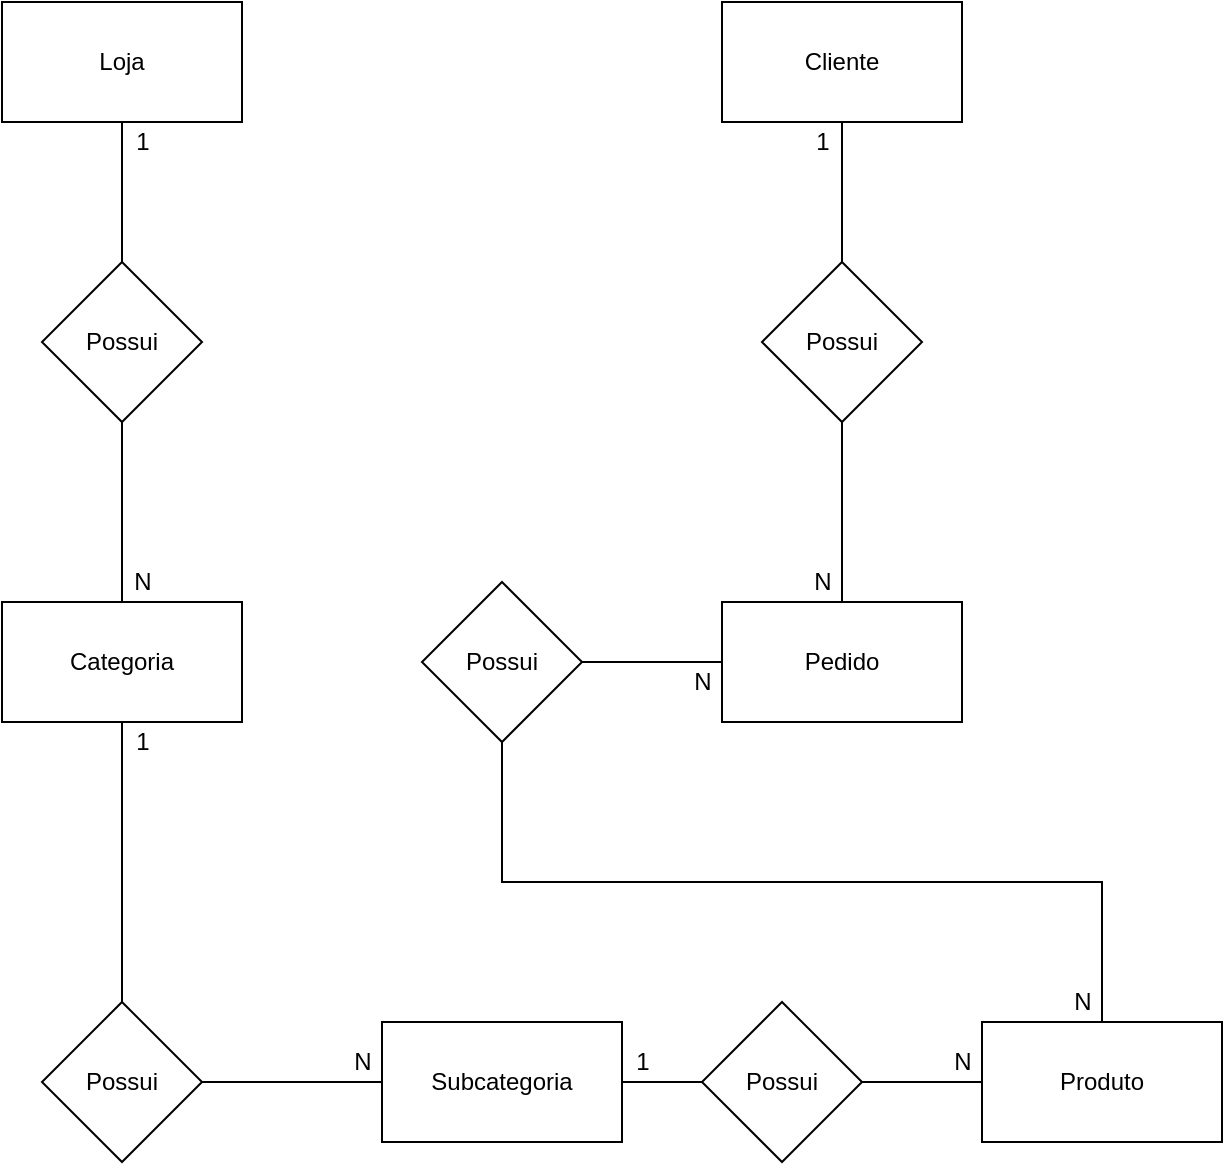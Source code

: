 <mxfile version="14.4.2" type="device" pages="2"><diagram id="4_qTYubP5-sMRr-ItQiJ" name="conceitual"><mxGraphModel dx="868" dy="450" grid="1" gridSize="10" guides="1" tooltips="1" connect="1" arrows="1" fold="1" page="1" pageScale="1" pageWidth="827" pageHeight="1169" math="0" shadow="0"><root><mxCell id="0"/><mxCell id="1" parent="0"/><mxCell id="COx2cx2EKJ0e541S9zk8-5" value="" style="edgeStyle=orthogonalEdgeStyle;rounded=0;orthogonalLoop=1;jettySize=auto;html=1;endArrow=none;endFill=0;" parent="1" source="COx2cx2EKJ0e541S9zk8-1" target="COx2cx2EKJ0e541S9zk8-4" edge="1"><mxGeometry relative="1" as="geometry"/></mxCell><mxCell id="COx2cx2EKJ0e541S9zk8-1" value="&lt;font style=&quot;vertical-align: inherit&quot;&gt;&lt;font style=&quot;vertical-align: inherit&quot;&gt;Loja&lt;/font&gt;&lt;/font&gt;" style="rounded=0;whiteSpace=wrap;html=1;" parent="1" vertex="1"><mxGeometry x="110" y="70" width="120" height="60" as="geometry"/></mxCell><mxCell id="COx2cx2EKJ0e541S9zk8-7" value="" style="edgeStyle=orthogonalEdgeStyle;rounded=0;orthogonalLoop=1;jettySize=auto;html=1;endArrow=none;endFill=0;" parent="1" source="COx2cx2EKJ0e541S9zk8-4" target="COx2cx2EKJ0e541S9zk8-6" edge="1"><mxGeometry relative="1" as="geometry"/></mxCell><mxCell id="COx2cx2EKJ0e541S9zk8-4" value="Possui" style="rhombus;whiteSpace=wrap;html=1;rounded=0;" parent="1" vertex="1"><mxGeometry x="130" y="200" width="80" height="80" as="geometry"/></mxCell><mxCell id="COx2cx2EKJ0e541S9zk8-9" value="" style="edgeStyle=orthogonalEdgeStyle;rounded=0;orthogonalLoop=1;jettySize=auto;html=1;endArrow=none;endFill=0;" parent="1" source="COx2cx2EKJ0e541S9zk8-6" target="COx2cx2EKJ0e541S9zk8-8" edge="1"><mxGeometry relative="1" as="geometry"/></mxCell><mxCell id="COx2cx2EKJ0e541S9zk8-6" value="Categoria" style="whiteSpace=wrap;html=1;rounded=0;" parent="1" vertex="1"><mxGeometry x="110" y="370" width="120" height="60" as="geometry"/></mxCell><mxCell id="COx2cx2EKJ0e541S9zk8-8" value="Possui" style="rhombus;whiteSpace=wrap;html=1;rounded=0;" parent="1" vertex="1"><mxGeometry x="130" y="570" width="80" height="80" as="geometry"/></mxCell><mxCell id="COx2cx2EKJ0e541S9zk8-15" value="" style="edgeStyle=orthogonalEdgeStyle;rounded=0;orthogonalLoop=1;jettySize=auto;html=1;endArrow=none;endFill=0;" parent="1" source="COx2cx2EKJ0e541S9zk8-10" target="COx2cx2EKJ0e541S9zk8-14" edge="1"><mxGeometry relative="1" as="geometry"/></mxCell><mxCell id="COx2cx2EKJ0e541S9zk8-10" value="Subcategoria" style="whiteSpace=wrap;html=1;rounded=0;" parent="1" vertex="1"><mxGeometry x="300" y="580" width="120" height="60" as="geometry"/></mxCell><mxCell id="COx2cx2EKJ0e541S9zk8-12" value="Produto" style="whiteSpace=wrap;html=1;rounded=0;" parent="1" vertex="1"><mxGeometry x="600" y="580" width="120" height="60" as="geometry"/></mxCell><mxCell id="COx2cx2EKJ0e541S9zk8-16" value="" style="edgeStyle=orthogonalEdgeStyle;rounded=0;orthogonalLoop=1;jettySize=auto;html=1;endArrow=none;endFill=0;" parent="1" source="COx2cx2EKJ0e541S9zk8-14" target="COx2cx2EKJ0e541S9zk8-12" edge="1"><mxGeometry relative="1" as="geometry"/></mxCell><mxCell id="COx2cx2EKJ0e541S9zk8-14" value="Possui" style="rhombus;whiteSpace=wrap;html=1;rounded=0;" parent="1" vertex="1"><mxGeometry x="460" y="570" width="80" height="80" as="geometry"/></mxCell><mxCell id="COx2cx2EKJ0e541S9zk8-29" value="" style="edgeStyle=orthogonalEdgeStyle;rounded=0;orthogonalLoop=1;jettySize=auto;html=1;endArrow=none;endFill=0;" parent="1" source="COx2cx2EKJ0e541S9zk8-26" target="COx2cx2EKJ0e541S9zk8-28" edge="1"><mxGeometry relative="1" as="geometry"/></mxCell><mxCell id="COx2cx2EKJ0e541S9zk8-26" value="Cliente" style="whiteSpace=wrap;html=1;rounded=0;" parent="1" vertex="1"><mxGeometry x="470" y="70" width="120" height="60" as="geometry"/></mxCell><mxCell id="COx2cx2EKJ0e541S9zk8-33" value="" style="edgeStyle=orthogonalEdgeStyle;rounded=0;orthogonalLoop=1;jettySize=auto;html=1;endArrow=none;endFill=0;" parent="1" source="COx2cx2EKJ0e541S9zk8-28" target="COx2cx2EKJ0e541S9zk8-32" edge="1"><mxGeometry relative="1" as="geometry"/></mxCell><mxCell id="COx2cx2EKJ0e541S9zk8-28" value="Possui" style="rhombus;whiteSpace=wrap;html=1;rounded=0;" parent="1" vertex="1"><mxGeometry x="490" y="200" width="80" height="80" as="geometry"/></mxCell><mxCell id="COx2cx2EKJ0e541S9zk8-35" value="" style="edgeStyle=orthogonalEdgeStyle;rounded=0;orthogonalLoop=1;jettySize=auto;html=1;endArrow=none;endFill=0;" parent="1" source="COx2cx2EKJ0e541S9zk8-32" target="COx2cx2EKJ0e541S9zk8-34" edge="1"><mxGeometry relative="1" as="geometry"/></mxCell><mxCell id="COx2cx2EKJ0e541S9zk8-32" value="Pedido" style="whiteSpace=wrap;html=1;rounded=0;" parent="1" vertex="1"><mxGeometry x="470" y="370" width="120" height="60" as="geometry"/></mxCell><mxCell id="COx2cx2EKJ0e541S9zk8-44" style="edgeStyle=orthogonalEdgeStyle;rounded=0;orthogonalLoop=1;jettySize=auto;html=1;entryX=0.5;entryY=0;entryDx=0;entryDy=0;endArrow=none;endFill=0;" parent="1" source="COx2cx2EKJ0e541S9zk8-34" target="COx2cx2EKJ0e541S9zk8-12" edge="1"><mxGeometry relative="1" as="geometry"><Array as="points"><mxPoint x="360" y="510"/><mxPoint x="660" y="510"/></Array></mxGeometry></mxCell><mxCell id="COx2cx2EKJ0e541S9zk8-34" value="Possui" style="rhombus;whiteSpace=wrap;html=1;rounded=0;" parent="1" vertex="1"><mxGeometry x="320" y="360" width="80" height="80" as="geometry"/></mxCell><mxCell id="COx2cx2EKJ0e541S9zk8-39" value="N" style="text;html=1;align=center;verticalAlign=middle;resizable=0;points=[];autosize=1;" parent="1" vertex="1"><mxGeometry x="170" y="350" width="20" height="20" as="geometry"/></mxCell><mxCell id="COx2cx2EKJ0e541S9zk8-41" value="N" style="text;html=1;align=center;verticalAlign=middle;resizable=0;points=[];autosize=1;" parent="1" vertex="1"><mxGeometry x="580" y="590" width="20" height="20" as="geometry"/></mxCell><mxCell id="COx2cx2EKJ0e541S9zk8-42" value="N" style="text;html=1;align=center;verticalAlign=middle;resizable=0;points=[];autosize=1;" parent="1" vertex="1"><mxGeometry x="510" y="350" width="20" height="20" as="geometry"/></mxCell><mxCell id="COx2cx2EKJ0e541S9zk8-40" value="N" style="text;html=1;align=center;verticalAlign=middle;resizable=0;points=[];autosize=1;" parent="1" vertex="1"><mxGeometry x="280" y="590" width="20" height="20" as="geometry"/></mxCell><mxCell id="COx2cx2EKJ0e541S9zk8-43" value="" style="edgeStyle=orthogonalEdgeStyle;rounded=0;orthogonalLoop=1;jettySize=auto;html=1;endArrow=none;endFill=0;" parent="1" source="COx2cx2EKJ0e541S9zk8-8" target="COx2cx2EKJ0e541S9zk8-10" edge="1"><mxGeometry relative="1" as="geometry"><mxPoint x="210" y="610" as="sourcePoint"/><mxPoint x="300" y="610" as="targetPoint"/><Array as="points"><mxPoint x="280" y="610"/><mxPoint x="280" y="610"/></Array></mxGeometry></mxCell><mxCell id="COx2cx2EKJ0e541S9zk8-45" value="1" style="text;html=1;align=center;verticalAlign=middle;resizable=0;points=[];autosize=1;" parent="1" vertex="1"><mxGeometry x="510" y="130" width="20" height="20" as="geometry"/></mxCell><mxCell id="Eb8zVnzREfkgS3476iha-1" value="1" style="text;html=1;align=center;verticalAlign=middle;resizable=0;points=[];autosize=1;" parent="1" vertex="1"><mxGeometry x="170" y="130" width="20" height="20" as="geometry"/></mxCell><mxCell id="Eb8zVnzREfkgS3476iha-2" value="1" style="text;html=1;align=center;verticalAlign=middle;resizable=0;points=[];autosize=1;" parent="1" vertex="1"><mxGeometry x="170" y="430" width="20" height="20" as="geometry"/></mxCell><mxCell id="Eb8zVnzREfkgS3476iha-3" value="1" style="text;html=1;align=center;verticalAlign=middle;resizable=0;points=[];autosize=1;" parent="1" vertex="1"><mxGeometry x="420" y="590" width="20" height="20" as="geometry"/></mxCell><mxCell id="Eb8zVnzREfkgS3476iha-4" value="N" style="text;html=1;align=center;verticalAlign=middle;resizable=0;points=[];autosize=1;" parent="1" vertex="1"><mxGeometry x="640" y="560" width="20" height="20" as="geometry"/></mxCell><mxCell id="Eb8zVnzREfkgS3476iha-6" value="N" style="text;html=1;align=center;verticalAlign=middle;resizable=0;points=[];autosize=1;" parent="1" vertex="1"><mxGeometry x="450" y="400" width="20" height="20" as="geometry"/></mxCell></root></mxGraphModel></diagram><diagram id="rpBZVa1IfakZXjUuaMrE" name="logico"><mxGraphModel dx="868" dy="450" grid="1" gridSize="10" guides="1" tooltips="1" connect="1" arrows="1" fold="1" page="1" pageScale="1" pageWidth="827" pageHeight="1169" math="0" shadow="0"><root><mxCell id="q3jKELy730ig8HSd0ehE-0"/><mxCell id="q3jKELy730ig8HSd0ehE-1" parent="q3jKELy730ig8HSd0ehE-0"/><mxCell id="q3jKELy730ig8HSd0ehE-2" value="Loja" style="shape=table;startSize=30;container=1;collapsible=1;childLayout=tableLayout;fixedRows=1;rowLines=0;fontStyle=1;align=center;resizeLast=1;" parent="q3jKELy730ig8HSd0ehE-1" vertex="1"><mxGeometry x="80" y="40" width="180" height="190" as="geometry"/></mxCell><mxCell id="q3jKELy730ig8HSd0ehE-3" value="" style="shape=partialRectangle;collapsible=0;dropTarget=0;pointerEvents=0;fillColor=none;top=0;left=0;bottom=1;right=0;points=[[0,0.5],[1,0.5]];portConstraint=eastwest;" parent="q3jKELy730ig8HSd0ehE-2" vertex="1"><mxGeometry y="30" width="180" height="30" as="geometry"/></mxCell><mxCell id="q3jKELy730ig8HSd0ehE-4" value="PK" style="shape=partialRectangle;connectable=0;fillColor=none;top=0;left=0;bottom=0;right=0;fontStyle=1;overflow=hidden;" parent="q3jKELy730ig8HSd0ehE-3" vertex="1"><mxGeometry width="30" height="30" as="geometry"/></mxCell><mxCell id="q3jKELy730ig8HSd0ehE-5" value="idLoja" style="shape=partialRectangle;connectable=0;fillColor=none;top=0;left=0;bottom=0;right=0;align=left;spacingLeft=6;fontStyle=1;overflow=hidden;" parent="q3jKELy730ig8HSd0ehE-3" vertex="1"><mxGeometry x="30" width="150" height="30" as="geometry"/></mxCell><mxCell id="q3jKELy730ig8HSd0ehE-6" value="" style="shape=partialRectangle;collapsible=0;dropTarget=0;pointerEvents=0;fillColor=none;top=0;left=0;bottom=0;right=0;points=[[0,0.5],[1,0.5]];portConstraint=eastwest;" parent="q3jKELy730ig8HSd0ehE-2" vertex="1"><mxGeometry y="60" width="180" height="30" as="geometry"/></mxCell><mxCell id="q3jKELy730ig8HSd0ehE-7" value="" style="shape=partialRectangle;connectable=0;fillColor=none;top=0;left=0;bottom=0;right=0;editable=1;overflow=hidden;" parent="q3jKELy730ig8HSd0ehE-6" vertex="1"><mxGeometry width="30" height="30" as="geometry"/></mxCell><mxCell id="q3jKELy730ig8HSd0ehE-8" value="Nome" style="shape=partialRectangle;connectable=0;fillColor=none;top=0;left=0;bottom=0;right=0;align=left;spacingLeft=6;overflow=hidden;" parent="q3jKELy730ig8HSd0ehE-6" vertex="1"><mxGeometry x="30" width="150" height="30" as="geometry"/></mxCell><mxCell id="q3jKELy730ig8HSd0ehE-9" value="" style="shape=partialRectangle;collapsible=0;dropTarget=0;pointerEvents=0;fillColor=none;top=0;left=0;bottom=0;right=0;points=[[0,0.5],[1,0.5]];portConstraint=eastwest;" parent="q3jKELy730ig8HSd0ehE-2" vertex="1"><mxGeometry y="90" width="180" height="30" as="geometry"/></mxCell><mxCell id="q3jKELy730ig8HSd0ehE-10" value="" style="shape=partialRectangle;connectable=0;fillColor=none;top=0;left=0;bottom=0;right=0;editable=1;overflow=hidden;" parent="q3jKELy730ig8HSd0ehE-9" vertex="1"><mxGeometry width="30" height="30" as="geometry"/></mxCell><mxCell id="q3jKELy730ig8HSd0ehE-11" value="Endereco" style="shape=partialRectangle;connectable=0;fillColor=none;top=0;left=0;bottom=0;right=0;align=left;spacingLeft=6;overflow=hidden;" parent="q3jKELy730ig8HSd0ehE-9" vertex="1"><mxGeometry x="30" width="150" height="30" as="geometry"/></mxCell><mxCell id="q3jKELy730ig8HSd0ehE-12" value="" style="shape=partialRectangle;collapsible=0;dropTarget=0;pointerEvents=0;fillColor=none;top=0;left=0;bottom=0;right=0;points=[[0,0.5],[1,0.5]];portConstraint=eastwest;" parent="q3jKELy730ig8HSd0ehE-2" vertex="1"><mxGeometry y="120" width="180" height="30" as="geometry"/></mxCell><mxCell id="q3jKELy730ig8HSd0ehE-13" value="" style="shape=partialRectangle;connectable=0;fillColor=none;top=0;left=0;bottom=0;right=0;editable=1;overflow=hidden;" parent="q3jKELy730ig8HSd0ehE-12" vertex="1"><mxGeometry width="30" height="30" as="geometry"/></mxCell><mxCell id="q3jKELy730ig8HSd0ehE-14" value="Telefone" style="shape=partialRectangle;connectable=0;fillColor=none;top=0;left=0;bottom=0;right=0;align=left;spacingLeft=6;overflow=hidden;" parent="q3jKELy730ig8HSd0ehE-12" vertex="1"><mxGeometry x="30" width="150" height="30" as="geometry"/></mxCell><mxCell id="q3jKELy730ig8HSd0ehE-28" value="" style="shape=partialRectangle;collapsible=0;dropTarget=0;pointerEvents=0;fillColor=none;top=0;left=0;bottom=0;right=0;points=[[0,0.5],[1,0.5]];portConstraint=eastwest;" parent="q3jKELy730ig8HSd0ehE-2" vertex="1"><mxGeometry y="150" width="180" height="30" as="geometry"/></mxCell><mxCell id="q3jKELy730ig8HSd0ehE-29" value="" style="shape=partialRectangle;connectable=0;fillColor=none;top=0;left=0;bottom=0;right=0;editable=1;overflow=hidden;" parent="q3jKELy730ig8HSd0ehE-28" vertex="1"><mxGeometry width="30" height="30" as="geometry"/></mxCell><mxCell id="q3jKELy730ig8HSd0ehE-30" value="CNPJ" style="shape=partialRectangle;connectable=0;fillColor=none;top=0;left=0;bottom=0;right=0;align=left;spacingLeft=6;overflow=hidden;" parent="q3jKELy730ig8HSd0ehE-28" vertex="1"><mxGeometry x="30" width="150" height="30" as="geometry"/></mxCell><mxCell id="q3jKELy730ig8HSd0ehE-15" value="Categoria" style="shape=table;startSize=30;container=1;collapsible=1;childLayout=tableLayout;fixedRows=1;rowLines=0;fontStyle=1;align=center;resizeLast=1;" parent="q3jKELy730ig8HSd0ehE-1" vertex="1"><mxGeometry x="340" y="40" width="180" height="130" as="geometry"/></mxCell><mxCell id="q3jKELy730ig8HSd0ehE-16" value="" style="shape=partialRectangle;collapsible=0;dropTarget=0;pointerEvents=0;fillColor=none;top=0;left=0;bottom=0;right=0;points=[[0,0.5],[1,0.5]];portConstraint=eastwest;" parent="q3jKELy730ig8HSd0ehE-15" vertex="1"><mxGeometry y="30" width="180" height="30" as="geometry"/></mxCell><mxCell id="q3jKELy730ig8HSd0ehE-17" value="PK" style="shape=partialRectangle;connectable=0;fillColor=none;top=0;left=0;bottom=0;right=0;fontStyle=1;overflow=hidden;" parent="q3jKELy730ig8HSd0ehE-16" vertex="1"><mxGeometry width="60" height="30" as="geometry"/></mxCell><mxCell id="q3jKELy730ig8HSd0ehE-18" value="idCategoria" style="shape=partialRectangle;connectable=0;fillColor=none;top=0;left=0;bottom=0;right=0;align=left;spacingLeft=6;fontStyle=1;overflow=hidden;" parent="q3jKELy730ig8HSd0ehE-16" vertex="1"><mxGeometry x="60" width="120" height="30" as="geometry"/></mxCell><mxCell id="q3jKELy730ig8HSd0ehE-31" value="" style="shape=partialRectangle;collapsible=0;dropTarget=0;pointerEvents=0;fillColor=none;top=0;left=0;bottom=0;right=0;points=[[0,0.5],[1,0.5]];portConstraint=eastwest;" parent="q3jKELy730ig8HSd0ehE-15" vertex="1"><mxGeometry y="60" width="180" height="30" as="geometry"/></mxCell><mxCell id="q3jKELy730ig8HSd0ehE-32" value="FK" style="shape=partialRectangle;connectable=0;fillColor=none;top=0;left=0;bottom=0;right=0;fontStyle=1;overflow=hidden;" parent="q3jKELy730ig8HSd0ehE-31" vertex="1"><mxGeometry width="60" height="30" as="geometry"/></mxCell><mxCell id="q3jKELy730ig8HSd0ehE-33" value="idLoja" style="shape=partialRectangle;connectable=0;fillColor=none;top=0;left=0;bottom=0;right=0;align=left;spacingLeft=6;fontStyle=1;overflow=hidden;" parent="q3jKELy730ig8HSd0ehE-31" vertex="1"><mxGeometry x="60" width="120" height="30" as="geometry"/></mxCell><mxCell id="q3jKELy730ig8HSd0ehE-22" value="" style="shape=partialRectangle;collapsible=0;dropTarget=0;pointerEvents=0;fillColor=none;top=0;left=0;bottom=0;right=0;points=[[0,0.5],[1,0.5]];portConstraint=eastwest;" parent="q3jKELy730ig8HSd0ehE-15" vertex="1"><mxGeometry y="90" width="180" height="30" as="geometry"/></mxCell><mxCell id="q3jKELy730ig8HSd0ehE-23" value="" style="shape=partialRectangle;connectable=0;fillColor=none;top=0;left=0;bottom=0;right=0;editable=1;overflow=hidden;" parent="q3jKELy730ig8HSd0ehE-22" vertex="1"><mxGeometry width="60" height="30" as="geometry"/></mxCell><mxCell id="q3jKELy730ig8HSd0ehE-24" value="NomeCat" style="shape=partialRectangle;connectable=0;fillColor=none;top=0;left=0;bottom=0;right=0;align=left;spacingLeft=6;overflow=hidden;" parent="q3jKELy730ig8HSd0ehE-22" vertex="1"><mxGeometry x="60" width="120" height="30" as="geometry"/></mxCell><mxCell id="q3jKELy730ig8HSd0ehE-34" value="SubCategoria" style="shape=table;startSize=30;container=1;collapsible=1;childLayout=tableLayout;fixedRows=1;rowLines=0;fontStyle=1;align=center;resizeLast=1;" parent="q3jKELy730ig8HSd0ehE-1" vertex="1"><mxGeometry x="580" y="40" width="180" height="130" as="geometry"/></mxCell><mxCell id="q3jKELy730ig8HSd0ehE-35" value="" style="shape=partialRectangle;collapsible=0;dropTarget=0;pointerEvents=0;fillColor=none;top=0;left=0;bottom=0;right=0;points=[[0,0.5],[1,0.5]];portConstraint=eastwest;" parent="q3jKELy730ig8HSd0ehE-34" vertex="1"><mxGeometry y="30" width="180" height="30" as="geometry"/></mxCell><mxCell id="q3jKELy730ig8HSd0ehE-36" value="PK" style="shape=partialRectangle;connectable=0;fillColor=none;top=0;left=0;bottom=0;right=0;fontStyle=1;overflow=hidden;" parent="q3jKELy730ig8HSd0ehE-35" vertex="1"><mxGeometry width="60" height="30" as="geometry"/></mxCell><mxCell id="q3jKELy730ig8HSd0ehE-37" value="idSubCategoria" style="shape=partialRectangle;connectable=0;fillColor=none;top=0;left=0;bottom=0;right=0;align=left;spacingLeft=6;fontStyle=1;overflow=hidden;" parent="q3jKELy730ig8HSd0ehE-35" vertex="1"><mxGeometry x="60" width="120" height="30" as="geometry"/></mxCell><mxCell id="BycWDctdlQ0SieaxGO3T-3" value="" style="shape=partialRectangle;collapsible=0;dropTarget=0;pointerEvents=0;fillColor=none;top=0;left=0;bottom=0;right=0;points=[[0,0.5],[1,0.5]];portConstraint=eastwest;" vertex="1" parent="q3jKELy730ig8HSd0ehE-34"><mxGeometry y="60" width="180" height="30" as="geometry"/></mxCell><mxCell id="BycWDctdlQ0SieaxGO3T-4" value="FK" style="shape=partialRectangle;connectable=0;fillColor=none;top=0;left=0;bottom=0;right=0;fontStyle=1;overflow=hidden;" vertex="1" parent="BycWDctdlQ0SieaxGO3T-3"><mxGeometry width="60" height="30" as="geometry"/></mxCell><mxCell id="BycWDctdlQ0SieaxGO3T-5" value="idCategoria" style="shape=partialRectangle;connectable=0;fillColor=none;top=0;left=0;bottom=0;right=0;align=left;spacingLeft=6;fontStyle=1;overflow=hidden;" vertex="1" parent="BycWDctdlQ0SieaxGO3T-3"><mxGeometry x="60" width="120" height="30" as="geometry"/></mxCell><mxCell id="q3jKELy730ig8HSd0ehE-41" value="" style="shape=partialRectangle;collapsible=0;dropTarget=0;pointerEvents=0;fillColor=none;top=0;left=0;bottom=0;right=0;points=[[0,0.5],[1,0.5]];portConstraint=eastwest;" parent="q3jKELy730ig8HSd0ehE-34" vertex="1"><mxGeometry y="90" width="180" height="30" as="geometry"/></mxCell><mxCell id="q3jKELy730ig8HSd0ehE-42" value="" style="shape=partialRectangle;connectable=0;fillColor=none;top=0;left=0;bottom=0;right=0;editable=1;overflow=hidden;" parent="q3jKELy730ig8HSd0ehE-41" vertex="1"><mxGeometry width="60" height="30" as="geometry"/></mxCell><mxCell id="q3jKELy730ig8HSd0ehE-43" value="nomeSubCategoria" style="shape=partialRectangle;connectable=0;fillColor=none;top=0;left=0;bottom=0;right=0;align=left;spacingLeft=6;overflow=hidden;" parent="q3jKELy730ig8HSd0ehE-41" vertex="1"><mxGeometry x="60" width="120" height="30" as="geometry"/></mxCell><mxCell id="q3jKELy730ig8HSd0ehE-47" value="Cliente" style="shape=table;startSize=30;container=1;collapsible=1;childLayout=tableLayout;fixedRows=1;rowLines=0;fontStyle=1;align=center;resizeLast=1;" parent="q3jKELy730ig8HSd0ehE-1" vertex="1"><mxGeometry x="80" y="260" width="180" height="190" as="geometry"/></mxCell><mxCell id="q3jKELy730ig8HSd0ehE-48" value="" style="shape=partialRectangle;collapsible=0;dropTarget=0;pointerEvents=0;fillColor=none;top=0;left=0;bottom=0;right=0;points=[[0,0.5],[1,0.5]];portConstraint=eastwest;" parent="q3jKELy730ig8HSd0ehE-47" vertex="1"><mxGeometry y="30" width="180" height="30" as="geometry"/></mxCell><mxCell id="q3jKELy730ig8HSd0ehE-49" value="PK" style="shape=partialRectangle;connectable=0;fillColor=none;top=0;left=0;bottom=0;right=0;fontStyle=1;overflow=hidden;" parent="q3jKELy730ig8HSd0ehE-48" vertex="1"><mxGeometry width="60" height="30" as="geometry"/></mxCell><mxCell id="q3jKELy730ig8HSd0ehE-50" value="idCliente" style="shape=partialRectangle;connectable=0;fillColor=none;top=0;left=0;bottom=0;right=0;align=left;spacingLeft=6;fontStyle=1;overflow=hidden;" parent="q3jKELy730ig8HSd0ehE-48" vertex="1"><mxGeometry x="60" width="120" height="30" as="geometry"/></mxCell><mxCell id="q3jKELy730ig8HSd0ehE-54" value="" style="shape=partialRectangle;collapsible=0;dropTarget=0;pointerEvents=0;fillColor=none;top=0;left=0;bottom=0;right=0;points=[[0,0.5],[1,0.5]];portConstraint=eastwest;" parent="q3jKELy730ig8HSd0ehE-47" vertex="1"><mxGeometry y="60" width="180" height="30" as="geometry"/></mxCell><mxCell id="q3jKELy730ig8HSd0ehE-55" value="" style="shape=partialRectangle;connectable=0;fillColor=none;top=0;left=0;bottom=0;right=0;editable=1;overflow=hidden;" parent="q3jKELy730ig8HSd0ehE-54" vertex="1"><mxGeometry width="60" height="30" as="geometry"/></mxCell><mxCell id="q3jKELy730ig8HSd0ehE-56" value="nomeCliente" style="shape=partialRectangle;connectable=0;fillColor=none;top=0;left=0;bottom=0;right=0;align=left;spacingLeft=6;overflow=hidden;" parent="q3jKELy730ig8HSd0ehE-54" vertex="1"><mxGeometry x="60" width="120" height="30" as="geometry"/></mxCell><mxCell id="q3jKELy730ig8HSd0ehE-57" value="" style="shape=partialRectangle;collapsible=0;dropTarget=0;pointerEvents=0;fillColor=none;top=0;left=0;bottom=0;right=0;points=[[0,0.5],[1,0.5]];portConstraint=eastwest;" parent="q3jKELy730ig8HSd0ehE-47" vertex="1"><mxGeometry y="90" width="180" height="30" as="geometry"/></mxCell><mxCell id="q3jKELy730ig8HSd0ehE-58" value="" style="shape=partialRectangle;connectable=0;fillColor=none;top=0;left=0;bottom=0;right=0;editable=1;overflow=hidden;" parent="q3jKELy730ig8HSd0ehE-57" vertex="1"><mxGeometry width="60" height="30" as="geometry"/></mxCell><mxCell id="q3jKELy730ig8HSd0ehE-59" value="RG" style="shape=partialRectangle;connectable=0;fillColor=none;top=0;left=0;bottom=0;right=0;align=left;spacingLeft=6;overflow=hidden;" parent="q3jKELy730ig8HSd0ehE-57" vertex="1"><mxGeometry x="60" width="120" height="30" as="geometry"/></mxCell><mxCell id="q3jKELy730ig8HSd0ehE-61" value="" style="shape=partialRectangle;collapsible=0;dropTarget=0;pointerEvents=0;fillColor=none;top=0;left=0;bottom=0;right=0;points=[[0,0.5],[1,0.5]];portConstraint=eastwest;" parent="q3jKELy730ig8HSd0ehE-47" vertex="1"><mxGeometry y="120" width="180" height="30" as="geometry"/></mxCell><mxCell id="q3jKELy730ig8HSd0ehE-62" value="" style="shape=partialRectangle;connectable=0;fillColor=none;top=0;left=0;bottom=0;right=0;editable=1;overflow=hidden;" parent="q3jKELy730ig8HSd0ehE-61" vertex="1"><mxGeometry width="60" height="30" as="geometry"/></mxCell><mxCell id="q3jKELy730ig8HSd0ehE-63" value="Telefone" style="shape=partialRectangle;connectable=0;fillColor=none;top=0;left=0;bottom=0;right=0;align=left;spacingLeft=6;overflow=hidden;" parent="q3jKELy730ig8HSd0ehE-61" vertex="1"><mxGeometry x="60" width="120" height="30" as="geometry"/></mxCell><mxCell id="q3jKELy730ig8HSd0ehE-64" value="" style="shape=partialRectangle;collapsible=0;dropTarget=0;pointerEvents=0;fillColor=none;top=0;left=0;bottom=0;right=0;points=[[0,0.5],[1,0.5]];portConstraint=eastwest;" parent="q3jKELy730ig8HSd0ehE-47" vertex="1"><mxGeometry y="150" width="180" height="30" as="geometry"/></mxCell><mxCell id="q3jKELy730ig8HSd0ehE-65" value="" style="shape=partialRectangle;connectable=0;fillColor=none;top=0;left=0;bottom=0;right=0;editable=1;overflow=hidden;" parent="q3jKELy730ig8HSd0ehE-64" vertex="1"><mxGeometry width="60" height="30" as="geometry"/></mxCell><mxCell id="q3jKELy730ig8HSd0ehE-66" value="CPF" style="shape=partialRectangle;connectable=0;fillColor=none;top=0;left=0;bottom=0;right=0;align=left;spacingLeft=6;overflow=hidden;" parent="q3jKELy730ig8HSd0ehE-64" vertex="1"><mxGeometry x="60" width="120" height="30" as="geometry"/></mxCell><mxCell id="q3jKELy730ig8HSd0ehE-60" value="" style="line;strokeWidth=1;rotatable=0;dashed=0;labelPosition=right;align=left;verticalAlign=middle;spacingTop=0;spacingLeft=6;points=[];portConstraint=eastwest;" parent="q3jKELy730ig8HSd0ehE-1" vertex="1"><mxGeometry x="80" y="320" width="180" height="10" as="geometry"/></mxCell><mxCell id="q3jKELy730ig8HSd0ehE-67" value="Pedido" style="shape=table;startSize=30;container=1;collapsible=1;childLayout=tableLayout;fixedRows=1;rowLines=0;fontStyle=1;align=center;resizeLast=1;" parent="q3jKELy730ig8HSd0ehE-1" vertex="1"><mxGeometry x="320" y="340" width="180" height="160" as="geometry"/></mxCell><mxCell id="q3jKELy730ig8HSd0ehE-68" value="" style="shape=partialRectangle;collapsible=0;dropTarget=0;pointerEvents=0;fillColor=none;top=0;left=0;bottom=0;right=0;points=[[0,0.5],[1,0.5]];portConstraint=eastwest;" parent="q3jKELy730ig8HSd0ehE-67" vertex="1"><mxGeometry y="30" width="180" height="30" as="geometry"/></mxCell><mxCell id="q3jKELy730ig8HSd0ehE-69" value="PK" style="shape=partialRectangle;connectable=0;fillColor=none;top=0;left=0;bottom=0;right=0;fontStyle=1;overflow=hidden;" parent="q3jKELy730ig8HSd0ehE-68" vertex="1"><mxGeometry width="60" height="30" as="geometry"/></mxCell><mxCell id="q3jKELy730ig8HSd0ehE-70" value="idPedido" style="shape=partialRectangle;connectable=0;fillColor=none;top=0;left=0;bottom=0;right=0;align=left;spacingLeft=6;fontStyle=1;overflow=hidden;" parent="q3jKELy730ig8HSd0ehE-68" vertex="1"><mxGeometry x="60" width="120" height="30" as="geometry"/></mxCell><mxCell id="q3jKELy730ig8HSd0ehE-71" value="" style="shape=partialRectangle;collapsible=0;dropTarget=0;pointerEvents=0;fillColor=none;top=0;left=0;bottom=1;right=0;points=[[0,0.5],[1,0.5]];portConstraint=eastwest;" parent="q3jKELy730ig8HSd0ehE-67" vertex="1"><mxGeometry y="60" width="180" height="30" as="geometry"/></mxCell><mxCell id="q3jKELy730ig8HSd0ehE-72" value="FK" style="shape=partialRectangle;connectable=0;fillColor=none;top=0;left=0;bottom=0;right=0;fontStyle=1;overflow=hidden;" parent="q3jKELy730ig8HSd0ehE-71" vertex="1"><mxGeometry width="60" height="30" as="geometry"/></mxCell><mxCell id="q3jKELy730ig8HSd0ehE-73" value="idCliente" style="shape=partialRectangle;connectable=0;fillColor=none;top=0;left=0;bottom=0;right=0;align=left;spacingLeft=6;fontStyle=1;overflow=hidden;" parent="q3jKELy730ig8HSd0ehE-71" vertex="1"><mxGeometry x="60" width="120" height="30" as="geometry"/></mxCell><mxCell id="q3jKELy730ig8HSd0ehE-74" value="" style="shape=partialRectangle;collapsible=0;dropTarget=0;pointerEvents=0;fillColor=none;top=0;left=0;bottom=0;right=0;points=[[0,0.5],[1,0.5]];portConstraint=eastwest;" parent="q3jKELy730ig8HSd0ehE-67" vertex="1"><mxGeometry y="90" width="180" height="30" as="geometry"/></mxCell><mxCell id="q3jKELy730ig8HSd0ehE-75" value="" style="shape=partialRectangle;connectable=0;fillColor=none;top=0;left=0;bottom=0;right=0;editable=1;overflow=hidden;" parent="q3jKELy730ig8HSd0ehE-74" vertex="1"><mxGeometry width="60" height="30" as="geometry"/></mxCell><mxCell id="q3jKELy730ig8HSd0ehE-76" value="Quantidade" style="shape=partialRectangle;connectable=0;fillColor=none;top=0;left=0;bottom=0;right=0;align=left;spacingLeft=6;overflow=hidden;" parent="q3jKELy730ig8HSd0ehE-74" vertex="1"><mxGeometry x="60" width="120" height="30" as="geometry"/></mxCell><mxCell id="q3jKELy730ig8HSd0ehE-77" value="" style="shape=partialRectangle;collapsible=0;dropTarget=0;pointerEvents=0;fillColor=none;top=0;left=0;bottom=0;right=0;points=[[0,0.5],[1,0.5]];portConstraint=eastwest;" parent="q3jKELy730ig8HSd0ehE-67" vertex="1"><mxGeometry y="120" width="180" height="30" as="geometry"/></mxCell><mxCell id="q3jKELy730ig8HSd0ehE-78" value="" style="shape=partialRectangle;connectable=0;fillColor=none;top=0;left=0;bottom=0;right=0;editable=1;overflow=hidden;" parent="q3jKELy730ig8HSd0ehE-77" vertex="1"><mxGeometry width="60" height="30" as="geometry"/></mxCell><mxCell id="q3jKELy730ig8HSd0ehE-79" value="NotaFiscal" style="shape=partialRectangle;connectable=0;fillColor=none;top=0;left=0;bottom=0;right=0;align=left;spacingLeft=6;overflow=hidden;" parent="q3jKELy730ig8HSd0ehE-77" vertex="1"><mxGeometry x="60" width="120" height="30" as="geometry"/></mxCell><mxCell id="q3jKELy730ig8HSd0ehE-80" value="Produto" style="shape=table;startSize=30;container=1;collapsible=1;childLayout=tableLayout;fixedRows=1;rowLines=0;fontStyle=1;align=center;resizeLast=1;" parent="q3jKELy730ig8HSd0ehE-1" vertex="1"><mxGeometry x="590" y="220" width="180" height="210" as="geometry"/></mxCell><mxCell id="q3jKELy730ig8HSd0ehE-81" value="" style="shape=partialRectangle;collapsible=0;dropTarget=0;pointerEvents=0;fillColor=none;top=0;left=0;bottom=0;right=0;points=[[0,0.5],[1,0.5]];portConstraint=eastwest;" parent="q3jKELy730ig8HSd0ehE-80" vertex="1"><mxGeometry y="30" width="180" height="30" as="geometry"/></mxCell><mxCell id="q3jKELy730ig8HSd0ehE-82" value="PK" style="shape=partialRectangle;connectable=0;fillColor=none;top=0;left=0;bottom=0;right=0;fontStyle=1;overflow=hidden;" parent="q3jKELy730ig8HSd0ehE-81" vertex="1"><mxGeometry width="60" height="30" as="geometry"/></mxCell><mxCell id="q3jKELy730ig8HSd0ehE-83" value="idProduto" style="shape=partialRectangle;connectable=0;fillColor=none;top=0;left=0;bottom=0;right=0;align=left;spacingLeft=6;fontStyle=1;overflow=hidden;" parent="q3jKELy730ig8HSd0ehE-81" vertex="1"><mxGeometry x="60" width="120" height="30" as="geometry"/></mxCell><mxCell id="H8mRS1CWJ6YB--h1zbPh-0" value="" style="shape=partialRectangle;collapsible=0;dropTarget=0;pointerEvents=0;fillColor=none;top=0;left=0;bottom=0;right=0;points=[[0,0.5],[1,0.5]];portConstraint=eastwest;" vertex="1" parent="q3jKELy730ig8HSd0ehE-80"><mxGeometry y="60" width="180" height="30" as="geometry"/></mxCell><mxCell id="H8mRS1CWJ6YB--h1zbPh-1" value="FK" style="shape=partialRectangle;connectable=0;fillColor=none;top=0;left=0;bottom=0;right=0;fontStyle=1;overflow=hidden;" vertex="1" parent="H8mRS1CWJ6YB--h1zbPh-0"><mxGeometry width="60" height="30" as="geometry"/></mxCell><mxCell id="H8mRS1CWJ6YB--h1zbPh-2" value="idSubCategoria" style="shape=partialRectangle;connectable=0;fillColor=none;top=0;left=0;bottom=0;right=0;align=left;spacingLeft=6;fontStyle=1;overflow=hidden;" vertex="1" parent="H8mRS1CWJ6YB--h1zbPh-0"><mxGeometry x="60" width="120" height="30" as="geometry"/></mxCell><mxCell id="q3jKELy730ig8HSd0ehE-84" value="" style="shape=partialRectangle;collapsible=0;dropTarget=0;pointerEvents=0;fillColor=none;top=0;left=0;bottom=1;right=0;points=[[0,0.5],[1,0.5]];portConstraint=eastwest;" parent="q3jKELy730ig8HSd0ehE-80" vertex="1"><mxGeometry y="90" width="180" height="30" as="geometry"/></mxCell><mxCell id="q3jKELy730ig8HSd0ehE-85" value="FK" style="shape=partialRectangle;connectable=0;fillColor=none;top=0;left=0;bottom=0;right=0;fontStyle=1;overflow=hidden;" parent="q3jKELy730ig8HSd0ehE-84" vertex="1"><mxGeometry width="60" height="30" as="geometry"/></mxCell><mxCell id="q3jKELy730ig8HSd0ehE-86" value="idPedido" style="shape=partialRectangle;connectable=0;fillColor=none;top=0;left=0;bottom=0;right=0;align=left;spacingLeft=6;fontStyle=1;overflow=hidden;" parent="q3jKELy730ig8HSd0ehE-84" vertex="1"><mxGeometry x="60" width="120" height="30" as="geometry"/></mxCell><mxCell id="q3jKELy730ig8HSd0ehE-87" value="" style="shape=partialRectangle;collapsible=0;dropTarget=0;pointerEvents=0;fillColor=none;top=0;left=0;bottom=0;right=0;points=[[0,0.5],[1,0.5]];portConstraint=eastwest;" parent="q3jKELy730ig8HSd0ehE-80" vertex="1"><mxGeometry y="120" width="180" height="30" as="geometry"/></mxCell><mxCell id="q3jKELy730ig8HSd0ehE-88" value="" style="shape=partialRectangle;connectable=0;fillColor=none;top=0;left=0;bottom=0;right=0;editable=1;overflow=hidden;" parent="q3jKELy730ig8HSd0ehE-87" vertex="1"><mxGeometry width="60" height="30" as="geometry"/></mxCell><mxCell id="q3jKELy730ig8HSd0ehE-89" value="Nome" style="shape=partialRectangle;connectable=0;fillColor=none;top=0;left=0;bottom=0;right=0;align=left;spacingLeft=6;overflow=hidden;" parent="q3jKELy730ig8HSd0ehE-87" vertex="1"><mxGeometry x="60" width="120" height="30" as="geometry"/></mxCell><mxCell id="q3jKELy730ig8HSd0ehE-90" value="" style="shape=partialRectangle;collapsible=0;dropTarget=0;pointerEvents=0;fillColor=none;top=0;left=0;bottom=0;right=0;points=[[0,0.5],[1,0.5]];portConstraint=eastwest;" parent="q3jKELy730ig8HSd0ehE-80" vertex="1"><mxGeometry y="150" width="180" height="30" as="geometry"/></mxCell><mxCell id="q3jKELy730ig8HSd0ehE-91" value="" style="shape=partialRectangle;connectable=0;fillColor=none;top=0;left=0;bottom=0;right=0;editable=1;overflow=hidden;" parent="q3jKELy730ig8HSd0ehE-90" vertex="1"><mxGeometry width="60" height="30" as="geometry"/></mxCell><mxCell id="q3jKELy730ig8HSd0ehE-92" value="Preco" style="shape=partialRectangle;connectable=0;fillColor=none;top=0;left=0;bottom=0;right=0;align=left;spacingLeft=6;overflow=hidden;" parent="q3jKELy730ig8HSd0ehE-90" vertex="1"><mxGeometry x="60" width="120" height="30" as="geometry"/></mxCell><mxCell id="q3jKELy730ig8HSd0ehE-93" value="" style="shape=partialRectangle;collapsible=0;dropTarget=0;pointerEvents=0;fillColor=none;top=0;left=0;bottom=0;right=0;points=[[0,0.5],[1,0.5]];portConstraint=eastwest;" parent="q3jKELy730ig8HSd0ehE-80" vertex="1"><mxGeometry y="180" width="180" height="30" as="geometry"/></mxCell><mxCell id="q3jKELy730ig8HSd0ehE-94" value="" style="shape=partialRectangle;connectable=0;fillColor=none;top=0;left=0;bottom=0;right=0;editable=1;overflow=hidden;" parent="q3jKELy730ig8HSd0ehE-93" vertex="1"><mxGeometry width="60" height="30" as="geometry"/></mxCell><mxCell id="q3jKELy730ig8HSd0ehE-95" value="Validade" style="shape=partialRectangle;connectable=0;fillColor=none;top=0;left=0;bottom=0;right=0;align=left;spacingLeft=6;overflow=hidden;" parent="q3jKELy730ig8HSd0ehE-93" vertex="1"><mxGeometry x="60" width="120" height="30" as="geometry"/></mxCell><mxCell id="q3jKELy730ig8HSd0ehE-96" value="" style="edgeStyle=entityRelationEdgeStyle;fontSize=12;html=1;endArrow=ERoneToMany;" parent="q3jKELy730ig8HSd0ehE-1" target="q3jKELy730ig8HSd0ehE-31" edge="1"><mxGeometry width="100" height="100" relative="1" as="geometry"><mxPoint x="260" y="90" as="sourcePoint"/><mxPoint x="360" y="-10" as="targetPoint"/></mxGeometry></mxCell><mxCell id="q3jKELy730ig8HSd0ehE-97" value="" style="edgeStyle=entityRelationEdgeStyle;fontSize=12;html=1;endArrow=ERoneToMany;" parent="q3jKELy730ig8HSd0ehE-1" source="q3jKELy730ig8HSd0ehE-16" target="BycWDctdlQ0SieaxGO3T-3" edge="1"><mxGeometry width="100" height="100" relative="1" as="geometry"><mxPoint x="520" y="145" as="sourcePoint"/><mxPoint x="620" y="50" as="targetPoint"/></mxGeometry></mxCell><mxCell id="q3jKELy730ig8HSd0ehE-98" value="" style="edgeStyle=entityRelationEdgeStyle;fontSize=12;html=1;endArrow=ERoneToMany;" parent="q3jKELy730ig8HSd0ehE-1" source="q3jKELy730ig8HSd0ehE-48" target="q3jKELy730ig8HSd0ehE-71" edge="1"><mxGeometry width="100" height="100" relative="1" as="geometry"><mxPoint x="260" y="310" as="sourcePoint"/><mxPoint x="360" y="210" as="targetPoint"/></mxGeometry></mxCell><mxCell id="q3jKELy730ig8HSd0ehE-100" value="" style="edgeStyle=entityRelationEdgeStyle;fontSize=12;html=1;endArrow=ERoneToMany;" parent="q3jKELy730ig8HSd0ehE-1" source="q3jKELy730ig8HSd0ehE-35" target="H8mRS1CWJ6YB--h1zbPh-0" edge="1"><mxGeometry width="100" height="100" relative="1" as="geometry"><mxPoint x="760" y="145" as="sourcePoint"/><mxPoint x="810" y="140" as="targetPoint"/></mxGeometry></mxCell><mxCell id="BycWDctdlQ0SieaxGO3T-6" value="" style="line;strokeWidth=1;rotatable=0;dashed=0;labelPosition=right;align=left;verticalAlign=middle;spacingTop=0;spacingLeft=6;points=[];portConstraint=eastwest;" vertex="1" parent="q3jKELy730ig8HSd0ehE-1"><mxGeometry x="340" y="127" width="180" height="10" as="geometry"/></mxCell><mxCell id="H8mRS1CWJ6YB--h1zbPh-3" value="" style="line;strokeWidth=1;rotatable=0;dashed=0;labelPosition=right;align=left;verticalAlign=middle;spacingTop=0;spacingLeft=6;points=[];portConstraint=eastwest;" vertex="1" parent="q3jKELy730ig8HSd0ehE-1"><mxGeometry x="580" y="127" width="180" height="10" as="geometry"/></mxCell><mxCell id="pCUCKgv4pDJSFhVmpoqG-0" value="PedidoProduto" style="shape=table;startSize=30;container=1;collapsible=1;childLayout=tableLayout;fixedRows=1;rowLines=0;fontStyle=1;align=center;resizeLast=1;" vertex="1" parent="q3jKELy730ig8HSd0ehE-1"><mxGeometry x="324" y="220" width="180" height="100" as="geometry"/></mxCell><mxCell id="pCUCKgv4pDJSFhVmpoqG-1" value="" style="shape=partialRectangle;collapsible=0;dropTarget=0;pointerEvents=0;fillColor=none;top=0;left=0;bottom=0;right=0;points=[[0,0.5],[1,0.5]];portConstraint=eastwest;" vertex="1" parent="pCUCKgv4pDJSFhVmpoqG-0"><mxGeometry y="30" width="180" height="30" as="geometry"/></mxCell><mxCell id="pCUCKgv4pDJSFhVmpoqG-2" value="FK" style="shape=partialRectangle;connectable=0;fillColor=none;top=0;left=0;bottom=0;right=0;fontStyle=1;overflow=hidden;" vertex="1" parent="pCUCKgv4pDJSFhVmpoqG-1"><mxGeometry width="60" height="30" as="geometry"/></mxCell><mxCell id="pCUCKgv4pDJSFhVmpoqG-3" value="idPedido" style="shape=partialRectangle;connectable=0;fillColor=none;top=0;left=0;bottom=0;right=0;align=left;spacingLeft=6;fontStyle=1;overflow=hidden;" vertex="1" parent="pCUCKgv4pDJSFhVmpoqG-1"><mxGeometry x="60" width="120" height="30" as="geometry"/></mxCell><mxCell id="pCUCKgv4pDJSFhVmpoqG-4" value="" style="shape=partialRectangle;collapsible=0;dropTarget=0;pointerEvents=0;fillColor=none;top=0;left=0;bottom=1;right=0;points=[[0,0.5],[1,0.5]];portConstraint=eastwest;" vertex="1" parent="pCUCKgv4pDJSFhVmpoqG-0"><mxGeometry y="60" width="180" height="30" as="geometry"/></mxCell><mxCell id="pCUCKgv4pDJSFhVmpoqG-5" value="FK" style="shape=partialRectangle;connectable=0;fillColor=none;top=0;left=0;bottom=0;right=0;fontStyle=1;overflow=hidden;" vertex="1" parent="pCUCKgv4pDJSFhVmpoqG-4"><mxGeometry width="60" height="30" as="geometry"/></mxCell><mxCell id="pCUCKgv4pDJSFhVmpoqG-6" value="idProduto" style="shape=partialRectangle;connectable=0;fillColor=none;top=0;left=0;bottom=0;right=0;align=left;spacingLeft=6;fontStyle=1;overflow=hidden;" vertex="1" parent="pCUCKgv4pDJSFhVmpoqG-4"><mxGeometry x="60" width="120" height="30" as="geometry"/></mxCell><mxCell id="AVN67wyrH7yhaXzVy6Oi-1" value="" style="edgeStyle=entityRelationEdgeStyle;fontSize=12;html=1;endArrow=ERoneToMany;" edge="1" parent="q3jKELy730ig8HSd0ehE-1" source="q3jKELy730ig8HSd0ehE-81" target="pCUCKgv4pDJSFhVmpoqG-4"><mxGeometry width="100" height="100" relative="1" as="geometry"><mxPoint x="480" y="340" as="sourcePoint"/><mxPoint x="580" y="240" as="targetPoint"/></mxGeometry></mxCell><mxCell id="AVN67wyrH7yhaXzVy6Oi-2" value="" style="edgeStyle=entityRelationEdgeStyle;fontSize=12;html=1;endArrow=ERoneToMany;" edge="1" parent="q3jKELy730ig8HSd0ehE-1" source="q3jKELy730ig8HSd0ehE-68" target="pCUCKgv4pDJSFhVmpoqG-1"><mxGeometry width="100" height="100" relative="1" as="geometry"><mxPoint x="500" y="390" as="sourcePoint"/><mxPoint x="600" y="290" as="targetPoint"/></mxGeometry></mxCell></root></mxGraphModel></diagram></mxfile>